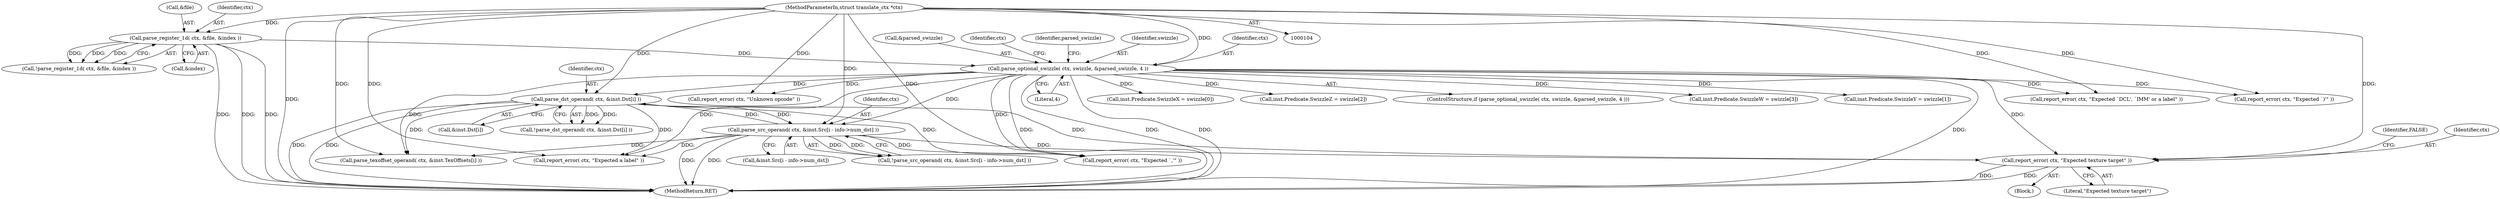 digraph "0_virglrenderer_28894a30a17a84529be102b21118e55d6c9f23fa@pointer" {
"1000524" [label="(Call,report_error( ctx, \"Expected texture target\" ))"];
"1000443" [label="(Call,parse_dst_operand( ctx, &inst.Dst[i] ))"];
"1000178" [label="(Call,parse_optional_swizzle( ctx, swizzle, &parsed_swizzle, 4 ))"];
"1000169" [label="(Call,parse_register_1d( ctx, &file, &index ))"];
"1000105" [label="(MethodParameterIn,struct translate_ctx *ctx)"];
"1000467" [label="(Call,parse_src_operand( ctx, &inst.Src[i - info->num_dst] ))"];
"1000420" [label="(Call,report_error( ctx, \"Expected `,'\" ))"];
"1000442" [label="(Call,!parse_dst_operand( ctx, &inst.Dst[i] ))"];
"1000183" [label="(Literal,4)"];
"1000173" [label="(Call,&index)"];
"1000445" [label="(Call,&inst.Dst[i])"];
"1000179" [label="(Identifier,ctx)"];
"1000169" [label="(Call,parse_register_1d( ctx, &file, &index ))"];
"1000627" [label="(Call,report_error( ctx, \"Expected a label\" ))"];
"1000168" [label="(Call,!parse_register_1d( ctx, &file, &index ))"];
"1000528" [label="(Identifier,FALSE)"];
"1000467" [label="(Call,parse_src_operand( ctx, &inst.Src[i - info->num_dst] ))"];
"1000570" [label="(Call,parse_texoffset_operand( ctx, &inst.TexOffsets[i] ))"];
"1000443" [label="(Call,parse_dst_operand( ctx, &inst.Dst[i] ))"];
"1000171" [label="(Call,&file)"];
"1000318" [label="(Call,report_error( ctx, \"Unknown opcode\" ))"];
"1000524" [label="(Call,report_error( ctx, \"Expected texture target\" ))"];
"1000181" [label="(Call,&parsed_swizzle)"];
"1000322" [label="(Call,report_error( ctx, \"Expected `DCL', `IMM' or a label\" ))"];
"1000468" [label="(Identifier,ctx)"];
"1000188" [label="(Call,inst.Predicate.SwizzleX = swizzle[0])"];
"1000206" [label="(Call,inst.Predicate.SwizzleZ = swizzle[2])"];
"1000444" [label="(Identifier,ctx)"];
"1000525" [label="(Identifier,ctx)"];
"1000177" [label="(ControlStructure,if (parse_optional_swizzle( ctx, swizzle, &parsed_swizzle, 4 )))"];
"1000105" [label="(MethodParameterIn,struct translate_ctx *ctx)"];
"1000170" [label="(Identifier,ctx)"];
"1000526" [label="(Literal,\"Expected texture target\")"];
"1000228" [label="(Identifier,ctx)"];
"1000186" [label="(Identifier,parsed_swizzle)"];
"1000180" [label="(Identifier,swizzle)"];
"1000215" [label="(Call,inst.Predicate.SwizzleW = swizzle[3])"];
"1000178" [label="(Call,parse_optional_swizzle( ctx, swizzle, &parsed_swizzle, 4 ))"];
"1000232" [label="(Call,report_error( ctx, \"Expected `)'\" ))"];
"1000466" [label="(Call,!parse_src_operand( ctx, &inst.Src[i - info->num_dst] ))"];
"1000469" [label="(Call,&inst.Src[i - info->num_dst])"];
"1000684" [label="(MethodReturn,RET)"];
"1000197" [label="(Call,inst.Predicate.SwizzleY = swizzle[1])"];
"1000523" [label="(Block,)"];
"1000524" -> "1000523"  [label="AST: "];
"1000524" -> "1000526"  [label="CFG: "];
"1000525" -> "1000524"  [label="AST: "];
"1000526" -> "1000524"  [label="AST: "];
"1000528" -> "1000524"  [label="CFG: "];
"1000524" -> "1000684"  [label="DDG: "];
"1000524" -> "1000684"  [label="DDG: "];
"1000443" -> "1000524"  [label="DDG: "];
"1000178" -> "1000524"  [label="DDG: "];
"1000467" -> "1000524"  [label="DDG: "];
"1000105" -> "1000524"  [label="DDG: "];
"1000443" -> "1000442"  [label="AST: "];
"1000443" -> "1000445"  [label="CFG: "];
"1000444" -> "1000443"  [label="AST: "];
"1000445" -> "1000443"  [label="AST: "];
"1000442" -> "1000443"  [label="CFG: "];
"1000443" -> "1000684"  [label="DDG: "];
"1000443" -> "1000684"  [label="DDG: "];
"1000443" -> "1000420"  [label="DDG: "];
"1000443" -> "1000442"  [label="DDG: "];
"1000443" -> "1000442"  [label="DDG: "];
"1000178" -> "1000443"  [label="DDG: "];
"1000467" -> "1000443"  [label="DDG: "];
"1000105" -> "1000443"  [label="DDG: "];
"1000443" -> "1000467"  [label="DDG: "];
"1000443" -> "1000570"  [label="DDG: "];
"1000443" -> "1000627"  [label="DDG: "];
"1000178" -> "1000177"  [label="AST: "];
"1000178" -> "1000183"  [label="CFG: "];
"1000179" -> "1000178"  [label="AST: "];
"1000180" -> "1000178"  [label="AST: "];
"1000181" -> "1000178"  [label="AST: "];
"1000183" -> "1000178"  [label="AST: "];
"1000186" -> "1000178"  [label="CFG: "];
"1000228" -> "1000178"  [label="CFG: "];
"1000178" -> "1000684"  [label="DDG: "];
"1000178" -> "1000684"  [label="DDG: "];
"1000178" -> "1000684"  [label="DDG: "];
"1000178" -> "1000684"  [label="DDG: "];
"1000169" -> "1000178"  [label="DDG: "];
"1000105" -> "1000178"  [label="DDG: "];
"1000178" -> "1000188"  [label="DDG: "];
"1000178" -> "1000197"  [label="DDG: "];
"1000178" -> "1000206"  [label="DDG: "];
"1000178" -> "1000215"  [label="DDG: "];
"1000178" -> "1000232"  [label="DDG: "];
"1000178" -> "1000318"  [label="DDG: "];
"1000178" -> "1000322"  [label="DDG: "];
"1000178" -> "1000420"  [label="DDG: "];
"1000178" -> "1000467"  [label="DDG: "];
"1000178" -> "1000570"  [label="DDG: "];
"1000178" -> "1000627"  [label="DDG: "];
"1000169" -> "1000168"  [label="AST: "];
"1000169" -> "1000173"  [label="CFG: "];
"1000170" -> "1000169"  [label="AST: "];
"1000171" -> "1000169"  [label="AST: "];
"1000173" -> "1000169"  [label="AST: "];
"1000168" -> "1000169"  [label="CFG: "];
"1000169" -> "1000684"  [label="DDG: "];
"1000169" -> "1000684"  [label="DDG: "];
"1000169" -> "1000684"  [label="DDG: "];
"1000169" -> "1000168"  [label="DDG: "];
"1000169" -> "1000168"  [label="DDG: "];
"1000169" -> "1000168"  [label="DDG: "];
"1000105" -> "1000169"  [label="DDG: "];
"1000105" -> "1000104"  [label="AST: "];
"1000105" -> "1000684"  [label="DDG: "];
"1000105" -> "1000232"  [label="DDG: "];
"1000105" -> "1000318"  [label="DDG: "];
"1000105" -> "1000322"  [label="DDG: "];
"1000105" -> "1000420"  [label="DDG: "];
"1000105" -> "1000467"  [label="DDG: "];
"1000105" -> "1000570"  [label="DDG: "];
"1000105" -> "1000627"  [label="DDG: "];
"1000467" -> "1000466"  [label="AST: "];
"1000467" -> "1000469"  [label="CFG: "];
"1000468" -> "1000467"  [label="AST: "];
"1000469" -> "1000467"  [label="AST: "];
"1000466" -> "1000467"  [label="CFG: "];
"1000467" -> "1000684"  [label="DDG: "];
"1000467" -> "1000684"  [label="DDG: "];
"1000467" -> "1000420"  [label="DDG: "];
"1000467" -> "1000466"  [label="DDG: "];
"1000467" -> "1000466"  [label="DDG: "];
"1000467" -> "1000570"  [label="DDG: "];
"1000467" -> "1000627"  [label="DDG: "];
}
